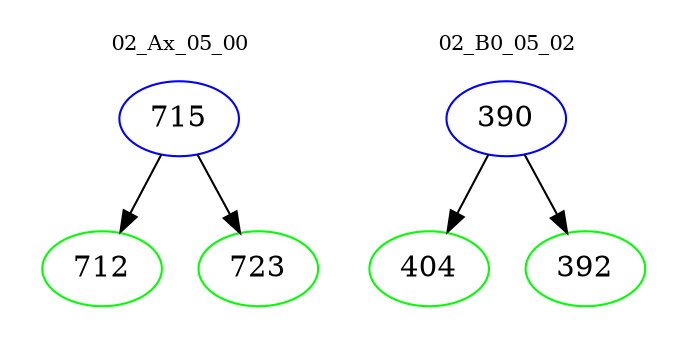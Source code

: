 digraph{
subgraph cluster_0 {
color = white
label = "02_Ax_05_00";
fontsize=10;
T0_715 [label="715", color="blue"]
T0_715 -> T0_712 [color="black"]
T0_712 [label="712", color="green"]
T0_715 -> T0_723 [color="black"]
T0_723 [label="723", color="green"]
}
subgraph cluster_1 {
color = white
label = "02_B0_05_02";
fontsize=10;
T1_390 [label="390", color="blue"]
T1_390 -> T1_404 [color="black"]
T1_404 [label="404", color="green"]
T1_390 -> T1_392 [color="black"]
T1_392 [label="392", color="green"]
}
}
